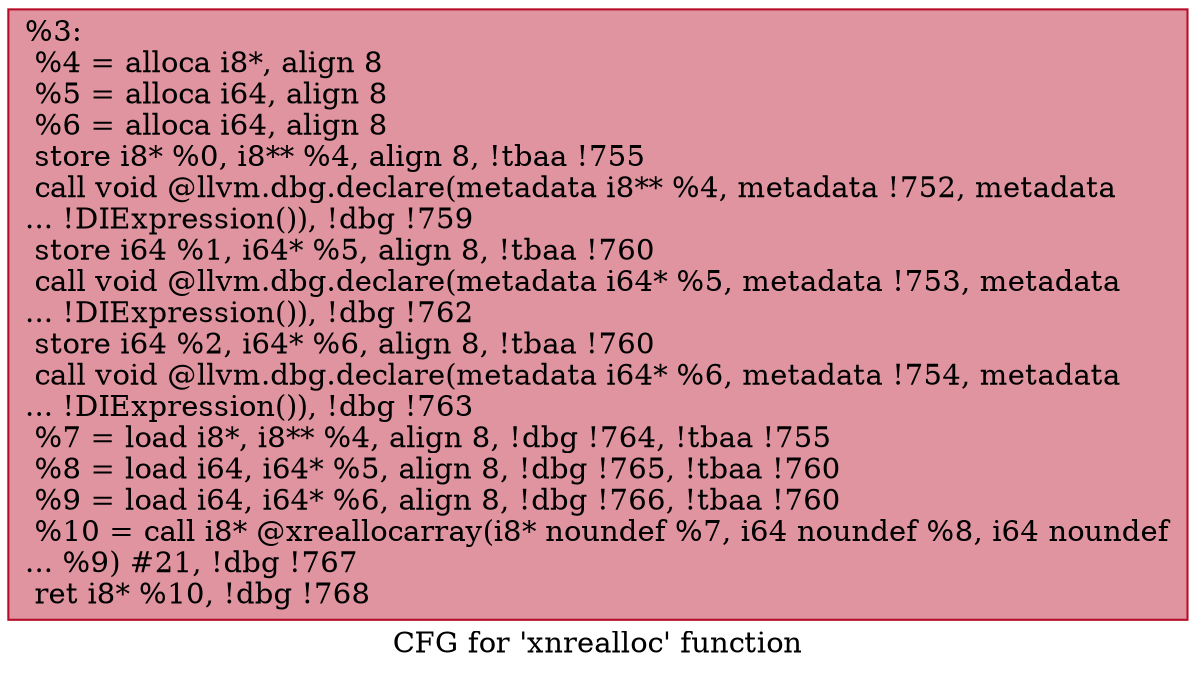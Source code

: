 digraph "CFG for 'xnrealloc' function" {
	label="CFG for 'xnrealloc' function";

	Node0x11a1ae0 [shape=record,color="#b70d28ff", style=filled, fillcolor="#b70d2870",label="{%3:\l  %4 = alloca i8*, align 8\l  %5 = alloca i64, align 8\l  %6 = alloca i64, align 8\l  store i8* %0, i8** %4, align 8, !tbaa !755\l  call void @llvm.dbg.declare(metadata i8** %4, metadata !752, metadata\l... !DIExpression()), !dbg !759\l  store i64 %1, i64* %5, align 8, !tbaa !760\l  call void @llvm.dbg.declare(metadata i64* %5, metadata !753, metadata\l... !DIExpression()), !dbg !762\l  store i64 %2, i64* %6, align 8, !tbaa !760\l  call void @llvm.dbg.declare(metadata i64* %6, metadata !754, metadata\l... !DIExpression()), !dbg !763\l  %7 = load i8*, i8** %4, align 8, !dbg !764, !tbaa !755\l  %8 = load i64, i64* %5, align 8, !dbg !765, !tbaa !760\l  %9 = load i64, i64* %6, align 8, !dbg !766, !tbaa !760\l  %10 = call i8* @xreallocarray(i8* noundef %7, i64 noundef %8, i64 noundef\l... %9) #21, !dbg !767\l  ret i8* %10, !dbg !768\l}"];
}
